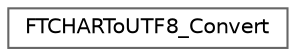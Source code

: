 digraph "Graphical Class Hierarchy"
{
 // INTERACTIVE_SVG=YES
 // LATEX_PDF_SIZE
  bgcolor="transparent";
  edge [fontname=Helvetica,fontsize=10,labelfontname=Helvetica,labelfontsize=10];
  node [fontname=Helvetica,fontsize=10,shape=box,height=0.2,width=0.4];
  rankdir="LR";
  Node0 [id="Node000000",label="FTCHARToUTF8_Convert",height=0.2,width=0.4,color="grey40", fillcolor="white", style="filled",URL="$d8/d27/classFTCHARToUTF8__Convert.html",tooltip=" "];
}

